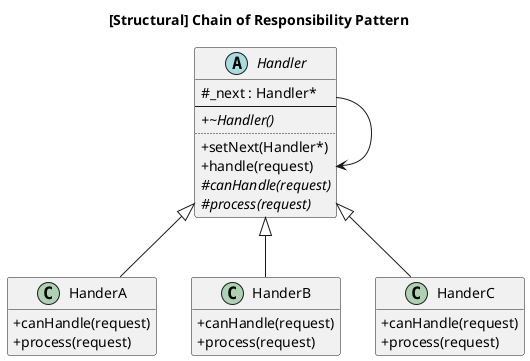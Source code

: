 ﻿@startuml
skinparam classAttributeIconSize 0

title [Structural] Chain of Responsibility Pattern

abstract Handler {
  # _next : Handler*
  --
  + {abstract} ~Handler()
  ..
  + setNext(Handler*)
  + handle(request)
  # {abstract} canHandle(request)
  # {abstract} process(request)
}
class HanderA {
  + canHandle(request)
  + process(request)
}
class HanderB {
  + canHandle(request)
  + process(request)
}
class HanderC {
  + canHandle(request)
  + process(request)
}
Handler --> Handler
Handler <|-- HanderA
Handler <|-- HanderB
Handler <|-- HanderC 

hide empty members

@enduml